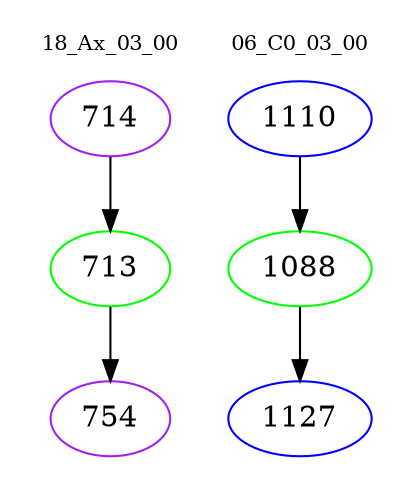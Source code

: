 digraph{
subgraph cluster_0 {
color = white
label = "18_Ax_03_00";
fontsize=10;
T0_714 [label="714", color="purple"]
T0_714 -> T0_713 [color="black"]
T0_713 [label="713", color="green"]
T0_713 -> T0_754 [color="black"]
T0_754 [label="754", color="purple"]
}
subgraph cluster_1 {
color = white
label = "06_C0_03_00";
fontsize=10;
T1_1110 [label="1110", color="blue"]
T1_1110 -> T1_1088 [color="black"]
T1_1088 [label="1088", color="green"]
T1_1088 -> T1_1127 [color="black"]
T1_1127 [label="1127", color="blue"]
}
}
